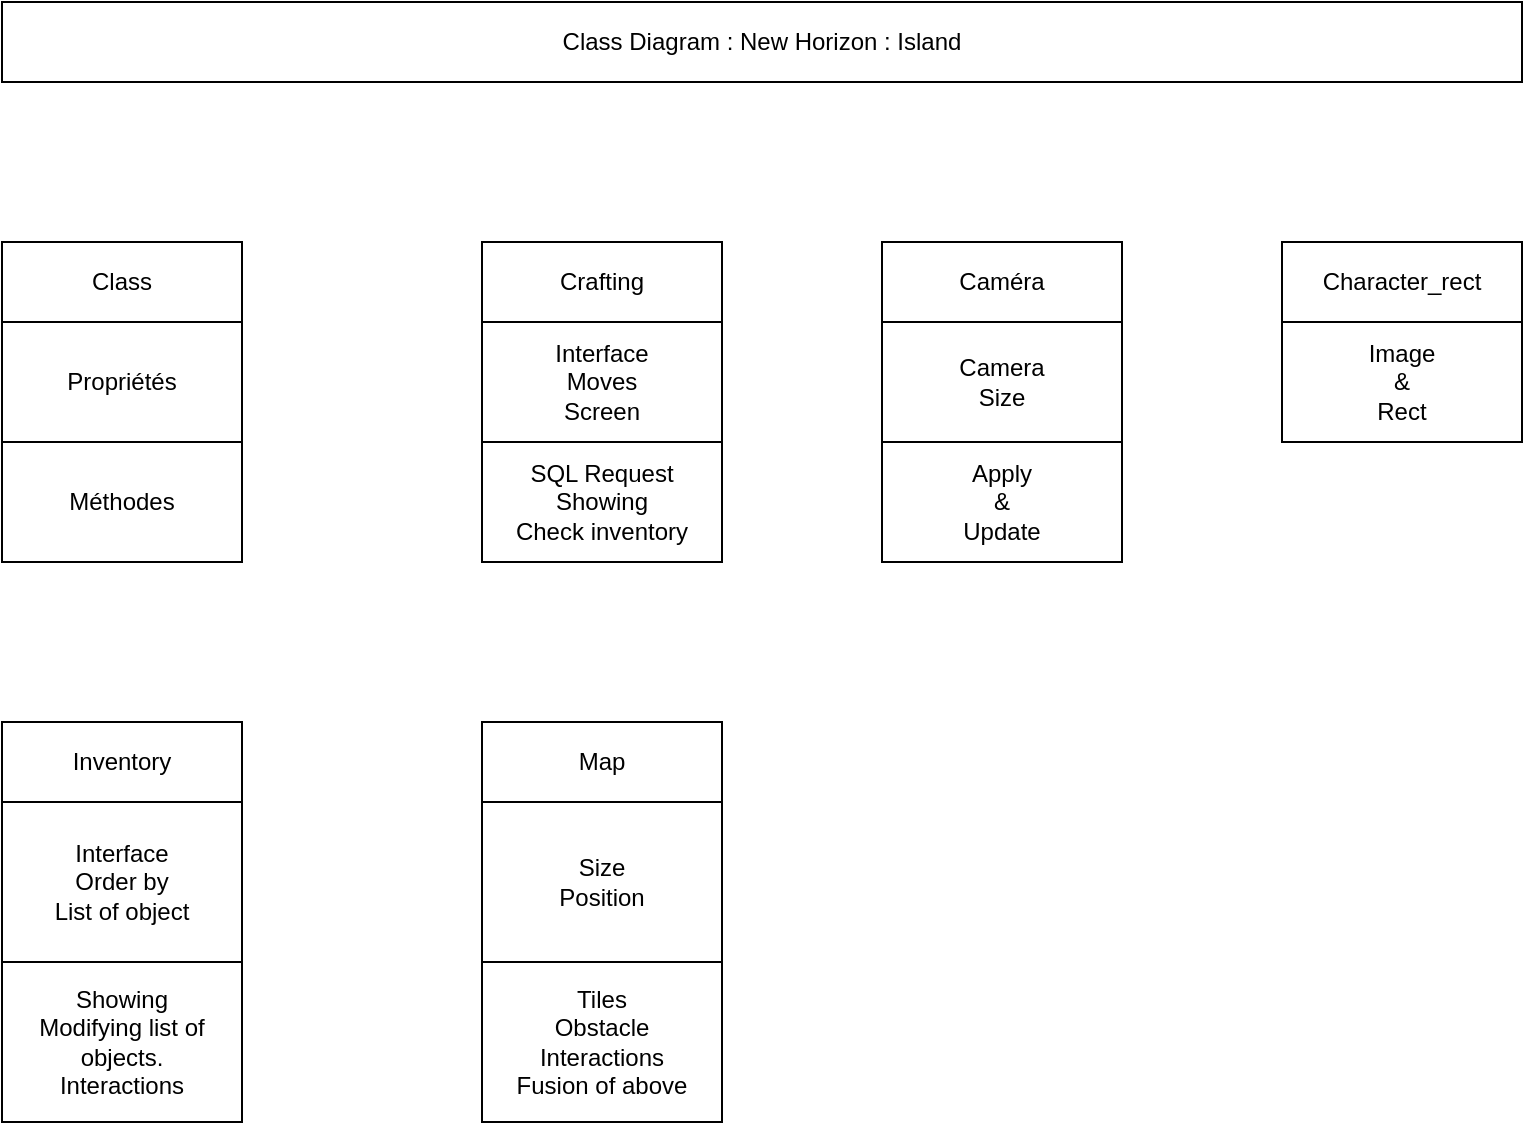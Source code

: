 <mxfile version="13.8.0" type="device"><diagram id="C5RBs43oDa-KdzZeNtuy" name="Class"><mxGraphModel dx="1038" dy="547" grid="1" gridSize="10" guides="1" tooltips="1" connect="1" arrows="1" fold="1" page="1" pageScale="1" pageWidth="827" pageHeight="1169" math="0" shadow="0"><root><mxCell id="WIyWlLk6GJQsqaUBKTNV-0"/><mxCell id="WIyWlLk6GJQsqaUBKTNV-1" parent="WIyWlLk6GJQsqaUBKTNV-0"/><mxCell id="oIwymwJv6HBQavU-K6uD-0" value="Class Diagram : New Horizon : Island" style="rounded=0;whiteSpace=wrap;html=1;" parent="WIyWlLk6GJQsqaUBKTNV-1" vertex="1"><mxGeometry x="40" width="760" height="40" as="geometry"/></mxCell><mxCell id="oIwymwJv6HBQavU-K6uD-1" value="Class" style="rounded=0;whiteSpace=wrap;html=1;" parent="WIyWlLk6GJQsqaUBKTNV-1" vertex="1"><mxGeometry x="40" y="120" width="120" height="40" as="geometry"/></mxCell><mxCell id="oIwymwJv6HBQavU-K6uD-2" value="Propriétés" style="rounded=0;whiteSpace=wrap;html=1;" parent="WIyWlLk6GJQsqaUBKTNV-1" vertex="1"><mxGeometry x="40" y="160" width="120" height="60" as="geometry"/></mxCell><mxCell id="oIwymwJv6HBQavU-K6uD-3" value="Méthodes" style="rounded=0;whiteSpace=wrap;html=1;" parent="WIyWlLk6GJQsqaUBKTNV-1" vertex="1"><mxGeometry x="40" y="220" width="120" height="60" as="geometry"/></mxCell><mxCell id="oIwymwJv6HBQavU-K6uD-4" value="Crafting" style="rounded=0;whiteSpace=wrap;html=1;" parent="WIyWlLk6GJQsqaUBKTNV-1" vertex="1"><mxGeometry x="280" y="120" width="120" height="40" as="geometry"/></mxCell><mxCell id="oIwymwJv6HBQavU-K6uD-5" value="Interface&lt;br&gt;Moves&lt;br&gt;Screen" style="rounded=0;whiteSpace=wrap;html=1;" parent="WIyWlLk6GJQsqaUBKTNV-1" vertex="1"><mxGeometry x="280" y="160" width="120" height="60" as="geometry"/></mxCell><mxCell id="oIwymwJv6HBQavU-K6uD-6" value="SQL Request&lt;br&gt;Showing&lt;br&gt;Check inventory" style="rounded=0;whiteSpace=wrap;html=1;" parent="WIyWlLk6GJQsqaUBKTNV-1" vertex="1"><mxGeometry x="280" y="220" width="120" height="60" as="geometry"/></mxCell><mxCell id="80JBcYJ9v7qcVaRTnqTL-0" value="Caméra" style="rounded=0;whiteSpace=wrap;html=1;" vertex="1" parent="WIyWlLk6GJQsqaUBKTNV-1"><mxGeometry x="480" y="120" width="120" height="40" as="geometry"/></mxCell><mxCell id="80JBcYJ9v7qcVaRTnqTL-1" value="Camera&lt;br&gt;Size" style="rounded=0;whiteSpace=wrap;html=1;" vertex="1" parent="WIyWlLk6GJQsqaUBKTNV-1"><mxGeometry x="480" y="160" width="120" height="60" as="geometry"/></mxCell><mxCell id="80JBcYJ9v7qcVaRTnqTL-2" value="Apply&lt;br&gt;&amp;amp;&lt;br&gt;Update" style="rounded=0;whiteSpace=wrap;html=1;" vertex="1" parent="WIyWlLk6GJQsqaUBKTNV-1"><mxGeometry x="480" y="220" width="120" height="60" as="geometry"/></mxCell><mxCell id="80JBcYJ9v7qcVaRTnqTL-3" value="Character_rect" style="rounded=0;whiteSpace=wrap;html=1;" vertex="1" parent="WIyWlLk6GJQsqaUBKTNV-1"><mxGeometry x="680" y="120" width="120" height="40" as="geometry"/></mxCell><mxCell id="80JBcYJ9v7qcVaRTnqTL-4" value="Image&lt;br&gt;&amp;amp;&lt;br&gt;Rect" style="rounded=0;whiteSpace=wrap;html=1;" vertex="1" parent="WIyWlLk6GJQsqaUBKTNV-1"><mxGeometry x="680" y="160" width="120" height="60" as="geometry"/></mxCell><mxCell id="80JBcYJ9v7qcVaRTnqTL-5" value="Inventory" style="rounded=0;whiteSpace=wrap;html=1;" vertex="1" parent="WIyWlLk6GJQsqaUBKTNV-1"><mxGeometry x="40" y="360" width="120" height="40" as="geometry"/></mxCell><mxCell id="80JBcYJ9v7qcVaRTnqTL-6" value="Interface&lt;br&gt;Order by&lt;br&gt;List of object" style="rounded=0;whiteSpace=wrap;html=1;" vertex="1" parent="WIyWlLk6GJQsqaUBKTNV-1"><mxGeometry x="40" y="400" width="120" height="80" as="geometry"/></mxCell><mxCell id="80JBcYJ9v7qcVaRTnqTL-7" value="Showing&lt;br&gt;Modifying list of objects.&lt;br&gt;Interactions" style="rounded=0;whiteSpace=wrap;html=1;" vertex="1" parent="WIyWlLk6GJQsqaUBKTNV-1"><mxGeometry x="40" y="480" width="120" height="80" as="geometry"/></mxCell><mxCell id="80JBcYJ9v7qcVaRTnqTL-8" value="Map" style="rounded=0;whiteSpace=wrap;html=1;" vertex="1" parent="WIyWlLk6GJQsqaUBKTNV-1"><mxGeometry x="280" y="360" width="120" height="40" as="geometry"/></mxCell><mxCell id="80JBcYJ9v7qcVaRTnqTL-9" value="Size&lt;br&gt;Position" style="rounded=0;whiteSpace=wrap;html=1;" vertex="1" parent="WIyWlLk6GJQsqaUBKTNV-1"><mxGeometry x="280" y="400" width="120" height="80" as="geometry"/></mxCell><mxCell id="80JBcYJ9v7qcVaRTnqTL-10" value="Tiles&lt;br&gt;Obstacle&lt;br&gt;Interactions&lt;br&gt;Fusion of above" style="rounded=0;whiteSpace=wrap;html=1;" vertex="1" parent="WIyWlLk6GJQsqaUBKTNV-1"><mxGeometry x="280" y="480" width="120" height="80" as="geometry"/></mxCell></root></mxGraphModel></diagram></mxfile>